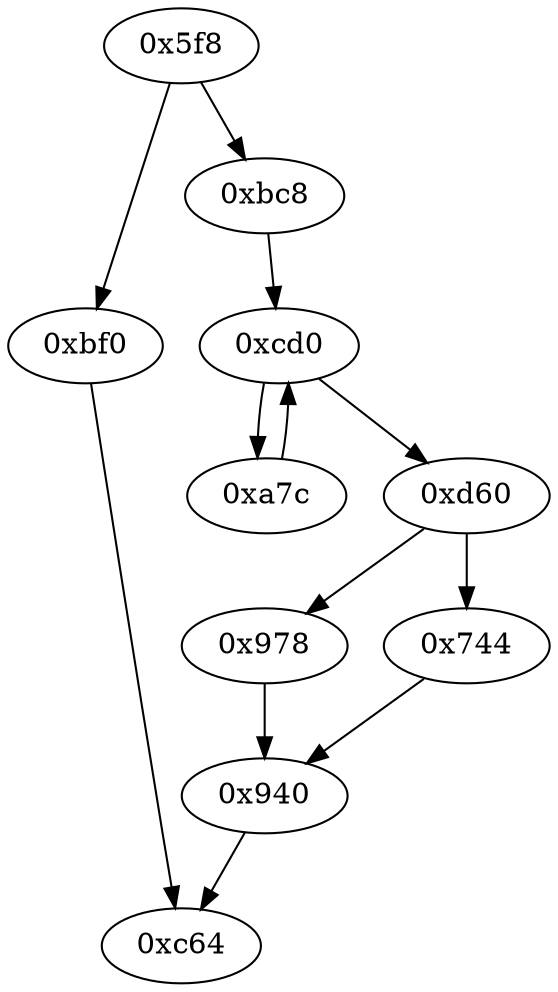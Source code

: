 strict digraph "" {
	graph ["edge"="{}",
		file="/Users/mark/Documents/deobfus-2019-ccs/ALL-CFG/basic-algorithms/palindrome/1528_recovered.dot",
		"graph"="{u'file': u'/Users/mark/Documents/deobfus-2019-ccs/ALL-CFG/basic-algorithms/palindrome/1528_recovered.dot'}",
		"node"="{u'opcode': u''}"
	];
	"0xbf0"	 [opcode="[u'ldr', u'mov', u'ldr', u'ldr', u'add', u'sub', u'sub', u'mul', u'mov', u'eor', u'and', u'ldr', u'mov', u'ldr', u'cmp', u'mov', \
u'teq', u'ldr', u'mov', u'cmp', u'mov', u'mov', u'b']"];
	"0xc64"	 [opcode="[u'ldr', u'mov', u'str', u'ldr', u'ldr', u'ldr', u'add', u'sub', u'sub', u'mul', u'mov', u'eor', u'and', u'ldr', u'mov', u'ldr', \
u'cmp', u'mov', u'teq', u'ldr', u'mov', u'cmp', u'mov', u'mov']"];
	"0xbf0" -> "0xc64";
	"0x940"	 [opcode="[u'mov']"];
	"0x940" -> "0xc64";
	"0xa7c"	 [opcode="[u'ldr', u'ldr', u'ldr', u'ldr', u'rsb', u'mvn', u'mul', u'eor', u'and', u'ldr', u'mov', u'mov', u'ldr', u'cmp', u'mov', u'cmp', \
u'mov', u'mov', u'cmp', u'mov', u'mov', u'teq', u'mov', u'b']"];
	"0xcd0"	 [opcode="[u'ldr', u'str', u'ldr', u'str', u'ldr', u'ldr', u'ldr', u'cmp', u'mov', u'b']"];
	"0xa7c" -> "0xcd0";
	"0xbc8"	 [opcode="[u'ldr', u'ldr', u'ldrb', u'str', u'mov', u'str', u'ldr']"];
	"0xbc8" -> "0xcd0";
	"0xd60"	 [opcode="[u'ldr', u'ldr', u'ldr', u'ldr', u'cmp', u'mov', u'b']"];
	"0x978"	 [opcode="[u'ldr', u'mov', u'ldr', u'ldr', u'add', u'sub', u'sub', u'mul', u'mov', u'eor', u'and', u'ldr', u'mov', u'ldr', u'cmp', u'mov', \
u'teq', u'ldr', u'mov', u'cmp', u'mov', u'mov', u'b']"];
	"0xd60" -> "0x978";
	"0x744"	 [opcode="[u'ldr', u'ldr', u'bl', u'mov', u'b']"];
	"0xd60" -> "0x744";
	"0x978" -> "0x940";
	"0x744" -> "0x940";
	"0xcd0" -> "0xa7c";
	"0xcd0" -> "0xd60";
	"0x5f8"	 [opcode="[u'push', u'add', u'sub', u'str', u'ldr', u'str', u'mvn', u'ldr', u'ldr', u'sub', u'sub', u'add', u'mul', u'mov', u'eor', u'tst', \
u'ldr', u'mov', u'mov', u'strb', u'ldr', u'cmp', u'mov', u'strb', u'ldr', u'ldr', u'ldr', u'str', u'ldr', u'str', u'ldr', u'str', \
u'ldr', u'str', u'ldr', u'str', u'ldr', u'str', u'ldr', u'ldr', u'ldr', u'ldr', u'str', u'ldr', u'ldr', u'str', u'ldr', u'add', \
u'str', u'ldr', u'add', u'str', u'ldr', u'add', u'str', u'str', u'str', u'str', u'b']"];
	"0x5f8" -> "0xbf0";
	"0x5f8" -> "0xbc8";
}
